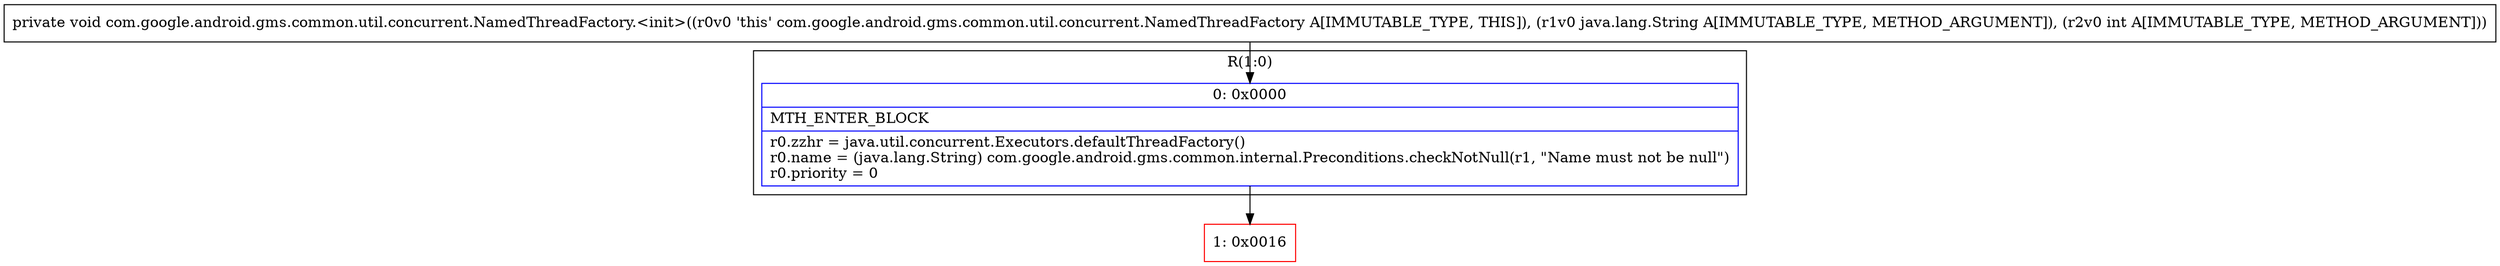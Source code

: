 digraph "CFG forcom.google.android.gms.common.util.concurrent.NamedThreadFactory.\<init\>(Ljava\/lang\/String;I)V" {
subgraph cluster_Region_2104278654 {
label = "R(1:0)";
node [shape=record,color=blue];
Node_0 [shape=record,label="{0\:\ 0x0000|MTH_ENTER_BLOCK\l|r0.zzhr = java.util.concurrent.Executors.defaultThreadFactory()\lr0.name = (java.lang.String) com.google.android.gms.common.internal.Preconditions.checkNotNull(r1, \"Name must not be null\")\lr0.priority = 0\l}"];
}
Node_1 [shape=record,color=red,label="{1\:\ 0x0016}"];
MethodNode[shape=record,label="{private void com.google.android.gms.common.util.concurrent.NamedThreadFactory.\<init\>((r0v0 'this' com.google.android.gms.common.util.concurrent.NamedThreadFactory A[IMMUTABLE_TYPE, THIS]), (r1v0 java.lang.String A[IMMUTABLE_TYPE, METHOD_ARGUMENT]), (r2v0 int A[IMMUTABLE_TYPE, METHOD_ARGUMENT])) }"];
MethodNode -> Node_0;
Node_0 -> Node_1;
}

